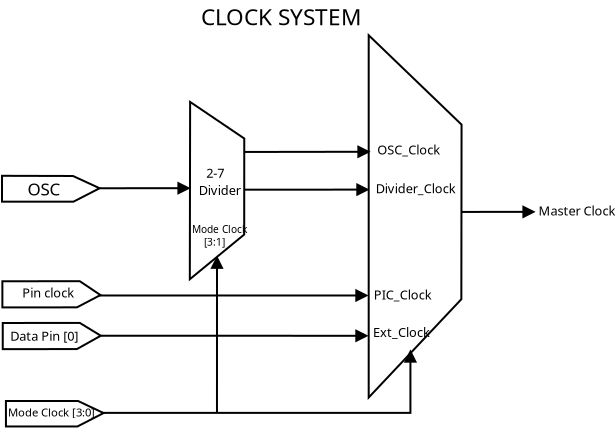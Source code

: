<?xml version="1.0" encoding="UTF-8"?>
<dia:diagram xmlns:dia="http://www.lysator.liu.se/~alla/dia/">
  <dia:layer name="Background" visible="true" active="true">
    <dia:object type="Standard - Polygon" version="0" id="O0">
      <dia:attribute name="obj_pos">
        <dia:point val="11.161,23.24"/>
      </dia:attribute>
      <dia:attribute name="obj_bb">
        <dia:rectangle val="11.111,23.19;16.155,24.563"/>
      </dia:attribute>
      <dia:attribute name="poly_points">
        <dia:point val="11.161,23.24"/>
        <dia:point val="14.769,23.24"/>
        <dia:point val="16.042,23.841"/>
        <dia:point val="14.734,24.513"/>
        <dia:point val="11.163,24.513"/>
      </dia:attribute>
      <dia:attribute name="line_width">
        <dia:real val="0.1"/>
      </dia:attribute>
      <dia:attribute name="show_background">
        <dia:boolean val="true"/>
      </dia:attribute>
    </dia:object>
    <dia:object type="Standard - Polygon" version="0" id="O1">
      <dia:attribute name="obj_pos">
        <dia:point val="11.002,19.338"/>
      </dia:attribute>
      <dia:attribute name="obj_bb">
        <dia:rectangle val="10.952,19.284;16.003,20.696"/>
      </dia:attribute>
      <dia:attribute name="poly_points">
        <dia:point val="11.002,19.338"/>
        <dia:point val="14.853,19.334"/>
        <dia:point val="15.903,19.974"/>
        <dia:point val="14.711,20.642"/>
        <dia:point val="11.002,20.646"/>
      </dia:attribute>
      <dia:attribute name="line_width">
        <dia:real val="0.1"/>
      </dia:attribute>
      <dia:attribute name="show_background">
        <dia:boolean val="true"/>
      </dia:attribute>
    </dia:object>
    <dia:object type="Standard - Polygon" version="0" id="O2">
      <dia:attribute name="obj_pos">
        <dia:point val="20.371,8.285"/>
      </dia:attribute>
      <dia:attribute name="obj_bb">
        <dia:rectangle val="20.305,8.191;23.128,17.256"/>
      </dia:attribute>
      <dia:attribute name="poly_points">
        <dia:point val="20.371,8.285"/>
        <dia:point val="23.078,10.114"/>
        <dia:point val="23.075,14.914"/>
        <dia:point val="20.356,17.15"/>
      </dia:attribute>
      <dia:attribute name="show_background">
        <dia:boolean val="true"/>
      </dia:attribute>
    </dia:object>
    <dia:object type="Standard - Polygon" version="0" id="O3">
      <dia:attribute name="obj_pos">
        <dia:point val="29.3,4.952"/>
      </dia:attribute>
      <dia:attribute name="obj_bb">
        <dia:rectangle val="29.25,4.835;33.993,23.189"/>
      </dia:attribute>
      <dia:attribute name="poly_points">
        <dia:point val="29.3,4.952"/>
        <dia:point val="33.943,9.42"/>
        <dia:point val="33.932,18.149"/>
        <dia:point val="29.3,23.063"/>
      </dia:attribute>
      <dia:attribute name="show_background">
        <dia:boolean val="true"/>
      </dia:attribute>
    </dia:object>
    <dia:object type="Standard - Text" version="1" id="O4">
      <dia:attribute name="obj_pos">
        <dia:point val="29.725,10.918"/>
      </dia:attribute>
      <dia:attribute name="obj_bb">
        <dia:rectangle val="29.725,10.278;32.765,11.051"/>
      </dia:attribute>
      <dia:attribute name="text">
        <dia:composite type="text">
          <dia:attribute name="string">
            <dia:string>#OSC_Clock#</dia:string>
          </dia:attribute>
          <dia:attribute name="font">
            <dia:font family="sans" style="0" name="Helvetica"/>
          </dia:attribute>
          <dia:attribute name="height">
            <dia:real val="0.8"/>
          </dia:attribute>
          <dia:attribute name="pos">
            <dia:point val="29.725,10.918"/>
          </dia:attribute>
          <dia:attribute name="color">
            <dia:color val="#000000"/>
          </dia:attribute>
          <dia:attribute name="alignment">
            <dia:enum val="0"/>
          </dia:attribute>
        </dia:composite>
      </dia:attribute>
      <dia:attribute name="valign">
        <dia:enum val="3"/>
      </dia:attribute>
    </dia:object>
    <dia:object type="Standard - Text" version="1" id="O5">
      <dia:attribute name="obj_pos">
        <dia:point val="29.654,12.845"/>
      </dia:attribute>
      <dia:attribute name="obj_bb">
        <dia:rectangle val="29.654,12.206;33.472,12.978"/>
      </dia:attribute>
      <dia:attribute name="text">
        <dia:composite type="text">
          <dia:attribute name="string">
            <dia:string>#Divider_Clock#</dia:string>
          </dia:attribute>
          <dia:attribute name="font">
            <dia:font family="sans" style="0" name="Helvetica"/>
          </dia:attribute>
          <dia:attribute name="height">
            <dia:real val="0.8"/>
          </dia:attribute>
          <dia:attribute name="pos">
            <dia:point val="29.654,12.845"/>
          </dia:attribute>
          <dia:attribute name="color">
            <dia:color val="#000000"/>
          </dia:attribute>
          <dia:attribute name="alignment">
            <dia:enum val="0"/>
          </dia:attribute>
        </dia:composite>
      </dia:attribute>
      <dia:attribute name="valign">
        <dia:enum val="3"/>
      </dia:attribute>
    </dia:object>
    <dia:object type="Standard - Text" version="1" id="O6">
      <dia:attribute name="obj_pos">
        <dia:point val="29.548,18.166"/>
      </dia:attribute>
      <dia:attribute name="obj_bb">
        <dia:rectangle val="29.548,17.526;32.37,18.299"/>
      </dia:attribute>
      <dia:attribute name="text">
        <dia:composite type="text">
          <dia:attribute name="string">
            <dia:string>#PIC_Clock#</dia:string>
          </dia:attribute>
          <dia:attribute name="font">
            <dia:font family="sans" style="0" name="Helvetica"/>
          </dia:attribute>
          <dia:attribute name="height">
            <dia:real val="0.8"/>
          </dia:attribute>
          <dia:attribute name="pos">
            <dia:point val="29.548,18.166"/>
          </dia:attribute>
          <dia:attribute name="color">
            <dia:color val="#000000"/>
          </dia:attribute>
          <dia:attribute name="alignment">
            <dia:enum val="0"/>
          </dia:attribute>
        </dia:composite>
      </dia:attribute>
      <dia:attribute name="valign">
        <dia:enum val="3"/>
      </dia:attribute>
    </dia:object>
    <dia:object type="Standard - Text" version="1" id="O7">
      <dia:attribute name="obj_pos">
        <dia:point val="29.513,20.04"/>
      </dia:attribute>
      <dia:attribute name="obj_bb">
        <dia:rectangle val="29.513,19.4;32.25,20.173"/>
      </dia:attribute>
      <dia:attribute name="text">
        <dia:composite type="text">
          <dia:attribute name="string">
            <dia:string>#Ext_Clock#</dia:string>
          </dia:attribute>
          <dia:attribute name="font">
            <dia:font family="sans" style="0" name="Helvetica"/>
          </dia:attribute>
          <dia:attribute name="height">
            <dia:real val="0.8"/>
          </dia:attribute>
          <dia:attribute name="pos">
            <dia:point val="29.513,20.04"/>
          </dia:attribute>
          <dia:attribute name="color">
            <dia:color val="#000000"/>
          </dia:attribute>
          <dia:attribute name="alignment">
            <dia:enum val="0"/>
          </dia:attribute>
        </dia:composite>
      </dia:attribute>
      <dia:attribute name="valign">
        <dia:enum val="3"/>
      </dia:attribute>
    </dia:object>
    <dia:object type="Standard - Text" version="1" id="O8">
      <dia:attribute name="obj_pos">
        <dia:point val="37.786,13.959"/>
      </dia:attribute>
      <dia:attribute name="obj_bb">
        <dia:rectangle val="37.786,13.319;41.376,14.092"/>
      </dia:attribute>
      <dia:attribute name="text">
        <dia:composite type="text">
          <dia:attribute name="string">
            <dia:string>#Master Clock#</dia:string>
          </dia:attribute>
          <dia:attribute name="font">
            <dia:font family="sans" style="0" name="Helvetica"/>
          </dia:attribute>
          <dia:attribute name="height">
            <dia:real val="0.8"/>
          </dia:attribute>
          <dia:attribute name="pos">
            <dia:point val="37.786,13.959"/>
          </dia:attribute>
          <dia:attribute name="color">
            <dia:color val="#000000"/>
          </dia:attribute>
          <dia:attribute name="alignment">
            <dia:enum val="0"/>
          </dia:attribute>
        </dia:composite>
      </dia:attribute>
      <dia:attribute name="valign">
        <dia:enum val="3"/>
      </dia:attribute>
    </dia:object>
    <dia:object type="Standard - Text" version="1" id="O9">
      <dia:attribute name="obj_pos">
        <dia:point val="11.269,24.009"/>
      </dia:attribute>
      <dia:attribute name="obj_bb">
        <dia:rectangle val="11.269,23.444;15.547,24.126"/>
      </dia:attribute>
      <dia:attribute name="text">
        <dia:composite type="text">
          <dia:attribute name="string">
            <dia:string>#Mode Clock [3:0]#</dia:string>
          </dia:attribute>
          <dia:attribute name="font">
            <dia:font family="sans" style="0" name="Helvetica"/>
          </dia:attribute>
          <dia:attribute name="height">
            <dia:real val="0.706"/>
          </dia:attribute>
          <dia:attribute name="pos">
            <dia:point val="11.269,24.009"/>
          </dia:attribute>
          <dia:attribute name="color">
            <dia:color val="#000000"/>
          </dia:attribute>
          <dia:attribute name="alignment">
            <dia:enum val="0"/>
          </dia:attribute>
        </dia:composite>
      </dia:attribute>
      <dia:attribute name="valign">
        <dia:enum val="3"/>
      </dia:attribute>
    </dia:object>
    <dia:object type="Standard - Text" version="1" id="O10">
      <dia:attribute name="obj_pos">
        <dia:point val="11.375,20.226"/>
      </dia:attribute>
      <dia:attribute name="obj_bb">
        <dia:rectangle val="11.375,19.586;14.793,20.358"/>
      </dia:attribute>
      <dia:attribute name="text">
        <dia:composite type="text">
          <dia:attribute name="string">
            <dia:string>#Data Pin [0]#</dia:string>
          </dia:attribute>
          <dia:attribute name="font">
            <dia:font family="sans" style="0" name="Helvetica"/>
          </dia:attribute>
          <dia:attribute name="height">
            <dia:real val="0.8"/>
          </dia:attribute>
          <dia:attribute name="pos">
            <dia:point val="11.375,20.226"/>
          </dia:attribute>
          <dia:attribute name="color">
            <dia:color val="#000000"/>
          </dia:attribute>
          <dia:attribute name="alignment">
            <dia:enum val="0"/>
          </dia:attribute>
        </dia:composite>
      </dia:attribute>
      <dia:attribute name="valign">
        <dia:enum val="3"/>
      </dia:attribute>
    </dia:object>
    <dia:object type="Standard - Text" version="1" id="O11">
      <dia:attribute name="obj_pos">
        <dia:point val="20.803,12.934"/>
      </dia:attribute>
      <dia:attribute name="obj_bb">
        <dia:rectangle val="20.803,12.293;22.776,13.066"/>
      </dia:attribute>
      <dia:attribute name="text">
        <dia:composite type="text">
          <dia:attribute name="string">
            <dia:string>#Divider#</dia:string>
          </dia:attribute>
          <dia:attribute name="font">
            <dia:font family="sans" style="0" name="Helvetica"/>
          </dia:attribute>
          <dia:attribute name="height">
            <dia:real val="0.8"/>
          </dia:attribute>
          <dia:attribute name="pos">
            <dia:point val="20.803,12.934"/>
          </dia:attribute>
          <dia:attribute name="color">
            <dia:color val="#000000"/>
          </dia:attribute>
          <dia:attribute name="alignment">
            <dia:enum val="0"/>
          </dia:attribute>
        </dia:composite>
      </dia:attribute>
      <dia:attribute name="valign">
        <dia:enum val="3"/>
      </dia:attribute>
    </dia:object>
    <dia:object type="Standard - Text" version="1" id="O12">
      <dia:attribute name="obj_pos">
        <dia:point val="20.921,4.446"/>
      </dia:attribute>
      <dia:attribute name="obj_bb">
        <dia:rectangle val="20.921,3.316;28.731,4.679"/>
      </dia:attribute>
      <dia:attribute name="text">
        <dia:composite type="text">
          <dia:attribute name="string">
            <dia:string>#CLOCK SYSTEM#</dia:string>
          </dia:attribute>
          <dia:attribute name="font">
            <dia:font family="sans" style="0" name="Helvetica"/>
          </dia:attribute>
          <dia:attribute name="height">
            <dia:real val="1.411"/>
          </dia:attribute>
          <dia:attribute name="pos">
            <dia:point val="20.921,4.446"/>
          </dia:attribute>
          <dia:attribute name="color">
            <dia:color val="#000000"/>
          </dia:attribute>
          <dia:attribute name="alignment">
            <dia:enum val="0"/>
          </dia:attribute>
        </dia:composite>
      </dia:attribute>
      <dia:attribute name="valign">
        <dia:enum val="3"/>
      </dia:attribute>
    </dia:object>
    <dia:object type="Standard - Line" version="0" id="O13">
      <dia:attribute name="obj_pos">
        <dia:point val="33.937,13.784"/>
      </dia:attribute>
      <dia:attribute name="obj_bb">
        <dia:rectangle val="33.887,13.452;37.696,14.114"/>
      </dia:attribute>
      <dia:attribute name="conn_endpoints">
        <dia:point val="33.937,13.784"/>
        <dia:point val="37.584,13.782"/>
      </dia:attribute>
      <dia:attribute name="numcp">
        <dia:int val="1"/>
      </dia:attribute>
      <dia:attribute name="end_arrow">
        <dia:enum val="3"/>
      </dia:attribute>
      <dia:attribute name="end_arrow_length">
        <dia:real val="0.5"/>
      </dia:attribute>
      <dia:attribute name="end_arrow_width">
        <dia:real val="0.5"/>
      </dia:attribute>
      <dia:connections>
        <dia:connection handle="0" to="O3" connection="3"/>
      </dia:connections>
    </dia:object>
    <dia:object type="Standard - ZigZagLine" version="1" id="O14">
      <dia:attribute name="obj_pos">
        <dia:point val="16.007,23.841"/>
      </dia:attribute>
      <dia:attribute name="obj_bb">
        <dia:rectangle val="15.957,20.609;31.717,23.891"/>
      </dia:attribute>
      <dia:attribute name="orth_points">
        <dia:point val="16.007,23.841"/>
        <dia:point val="16.007,23.832"/>
        <dia:point val="31.386,23.832"/>
        <dia:point val="31.386,20.721"/>
      </dia:attribute>
      <dia:attribute name="orth_orient">
        <dia:enum val="1"/>
        <dia:enum val="0"/>
        <dia:enum val="1"/>
      </dia:attribute>
      <dia:attribute name="autorouting">
        <dia:boolean val="false"/>
      </dia:attribute>
      <dia:attribute name="end_arrow">
        <dia:enum val="3"/>
      </dia:attribute>
      <dia:attribute name="end_arrow_length">
        <dia:real val="0.5"/>
      </dia:attribute>
      <dia:attribute name="end_arrow_width">
        <dia:real val="0.5"/>
      </dia:attribute>
    </dia:object>
    <dia:object type="Standard - Line" version="0" id="O15">
      <dia:attribute name="obj_pos">
        <dia:point val="23.059,12.673"/>
      </dia:attribute>
      <dia:attribute name="obj_bb">
        <dia:rectangle val="23.009,12.338;29.392,13"/>
      </dia:attribute>
      <dia:attribute name="conn_endpoints">
        <dia:point val="23.059,12.673"/>
        <dia:point val="29.28,12.669"/>
      </dia:attribute>
      <dia:attribute name="numcp">
        <dia:int val="1"/>
      </dia:attribute>
      <dia:attribute name="end_arrow">
        <dia:enum val="3"/>
      </dia:attribute>
      <dia:attribute name="end_arrow_length">
        <dia:real val="0.5"/>
      </dia:attribute>
      <dia:attribute name="end_arrow_width">
        <dia:real val="0.5"/>
      </dia:attribute>
    </dia:object>
    <dia:object type="Standard - Line" version="0" id="O16">
      <dia:attribute name="obj_pos">
        <dia:point val="15.903,19.974"/>
      </dia:attribute>
      <dia:attribute name="obj_bb">
        <dia:rectangle val="15.854,19.647;29.342,20.309"/>
      </dia:attribute>
      <dia:attribute name="conn_endpoints">
        <dia:point val="15.903,19.974"/>
        <dia:point val="29.23,19.978"/>
      </dia:attribute>
      <dia:attribute name="numcp">
        <dia:int val="1"/>
      </dia:attribute>
      <dia:attribute name="end_arrow">
        <dia:enum val="3"/>
      </dia:attribute>
      <dia:attribute name="end_arrow_length">
        <dia:real val="0.5"/>
      </dia:attribute>
      <dia:attribute name="end_arrow_width">
        <dia:real val="0.5"/>
      </dia:attribute>
      <dia:connections>
        <dia:connection handle="0" to="O1" connection="4"/>
      </dia:connections>
    </dia:object>
    <dia:object type="Standard - Line" version="0" id="O17">
      <dia:attribute name="obj_pos">
        <dia:point val="14.345,17.963"/>
      </dia:attribute>
      <dia:attribute name="obj_bb">
        <dia:rectangle val="14.295,17.632;29.342,18.294"/>
      </dia:attribute>
      <dia:attribute name="conn_endpoints">
        <dia:point val="14.345,17.963"/>
        <dia:point val="29.23,17.963"/>
      </dia:attribute>
      <dia:attribute name="numcp">
        <dia:int val="1"/>
      </dia:attribute>
      <dia:attribute name="end_arrow">
        <dia:enum val="3"/>
      </dia:attribute>
      <dia:attribute name="end_arrow_length">
        <dia:real val="0.5"/>
      </dia:attribute>
      <dia:attribute name="end_arrow_width">
        <dia:real val="0.5"/>
      </dia:attribute>
    </dia:object>
    <dia:object type="Standard - Line" version="0" id="O18">
      <dia:attribute name="obj_pos">
        <dia:point val="23.113,10.786"/>
      </dia:attribute>
      <dia:attribute name="obj_bb">
        <dia:rectangle val="23.063,10.447;29.445,11.109"/>
      </dia:attribute>
      <dia:attribute name="conn_endpoints">
        <dia:point val="23.113,10.786"/>
        <dia:point val="29.333,10.777"/>
      </dia:attribute>
      <dia:attribute name="numcp">
        <dia:int val="1"/>
      </dia:attribute>
      <dia:attribute name="end_arrow">
        <dia:enum val="3"/>
      </dia:attribute>
      <dia:attribute name="end_arrow_length">
        <dia:real val="0.5"/>
      </dia:attribute>
      <dia:attribute name="end_arrow_width">
        <dia:real val="0.5"/>
      </dia:attribute>
    </dia:object>
    <dia:object type="Standard - Text" version="1" id="O19">
      <dia:attribute name="obj_pos">
        <dia:point val="21.18,12.079"/>
      </dia:attribute>
      <dia:attribute name="obj_bb">
        <dia:rectangle val="21.18,11.439;22.112,12.211"/>
      </dia:attribute>
      <dia:attribute name="text">
        <dia:composite type="text">
          <dia:attribute name="string">
            <dia:string>#2-7#</dia:string>
          </dia:attribute>
          <dia:attribute name="font">
            <dia:font family="sans" style="0" name="Helvetica"/>
          </dia:attribute>
          <dia:attribute name="height">
            <dia:real val="0.8"/>
          </dia:attribute>
          <dia:attribute name="pos">
            <dia:point val="21.18,12.079"/>
          </dia:attribute>
          <dia:attribute name="color">
            <dia:color val="#000000"/>
          </dia:attribute>
          <dia:attribute name="alignment">
            <dia:enum val="0"/>
          </dia:attribute>
        </dia:composite>
      </dia:attribute>
      <dia:attribute name="valign">
        <dia:enum val="3"/>
      </dia:attribute>
    </dia:object>
    <dia:object type="Standard - Polygon" version="0" id="O20">
      <dia:attribute name="obj_pos">
        <dia:point val="10.984,17.252"/>
      </dia:attribute>
      <dia:attribute name="obj_bb">
        <dia:rectangle val="10.934,17.198;15.983,18.61"/>
      </dia:attribute>
      <dia:attribute name="poly_points">
        <dia:point val="10.984,17.252"/>
        <dia:point val="14.853,17.248"/>
        <dia:point val="15.886,17.941"/>
        <dia:point val="14.711,18.556"/>
        <dia:point val="10.984,18.56"/>
      </dia:attribute>
      <dia:attribute name="line_width">
        <dia:real val="0.1"/>
      </dia:attribute>
      <dia:attribute name="show_background">
        <dia:boolean val="true"/>
      </dia:attribute>
    </dia:object>
    <dia:object type="Standard - Text" version="1" id="O21">
      <dia:attribute name="obj_pos">
        <dia:point val="11.976,18.069"/>
      </dia:attribute>
      <dia:attribute name="obj_bb">
        <dia:rectangle val="11.976,17.429;14.439,18.202"/>
      </dia:attribute>
      <dia:attribute name="text">
        <dia:composite type="text">
          <dia:attribute name="string">
            <dia:string>#Pin clock#</dia:string>
          </dia:attribute>
          <dia:attribute name="font">
            <dia:font family="sans" style="0" name="Helvetica"/>
          </dia:attribute>
          <dia:attribute name="height">
            <dia:real val="0.8"/>
          </dia:attribute>
          <dia:attribute name="pos">
            <dia:point val="11.976,18.069"/>
          </dia:attribute>
          <dia:attribute name="color">
            <dia:color val="#000000"/>
          </dia:attribute>
          <dia:attribute name="alignment">
            <dia:enum val="0"/>
          </dia:attribute>
        </dia:composite>
      </dia:attribute>
      <dia:attribute name="valign">
        <dia:enum val="3"/>
      </dia:attribute>
    </dia:object>
    <dia:object type="Standard - Text" version="1" id="O22">
      <dia:attribute name="obj_pos">
        <dia:point val="20.467,14.84"/>
      </dia:attribute>
      <dia:attribute name="obj_bb">
        <dia:rectangle val="20.467,14.332;23.02,15.58"/>
      </dia:attribute>
      <dia:attribute name="text">
        <dia:composite type="text">
          <dia:attribute name="string">
            <dia:string>#Mode Clock
    [3:1]#</dia:string>
          </dia:attribute>
          <dia:attribute name="font">
            <dia:font family="sans" style="0" name="Helvetica"/>
          </dia:attribute>
          <dia:attribute name="height">
            <dia:real val="0.635"/>
          </dia:attribute>
          <dia:attribute name="pos">
            <dia:point val="20.467,14.84"/>
          </dia:attribute>
          <dia:attribute name="color">
            <dia:color val="#000000"/>
          </dia:attribute>
          <dia:attribute name="alignment">
            <dia:enum val="0"/>
          </dia:attribute>
        </dia:composite>
      </dia:attribute>
      <dia:attribute name="valign">
        <dia:enum val="3"/>
      </dia:attribute>
    </dia:object>
    <dia:object type="Standard - Polygon" version="0" id="O23">
      <dia:attribute name="obj_pos">
        <dia:point val="10.966,11.979"/>
      </dia:attribute>
      <dia:attribute name="obj_bb">
        <dia:rectangle val="10.915,11.929;15.958,13.323"/>
      </dia:attribute>
      <dia:attribute name="poly_points">
        <dia:point val="10.966,11.979"/>
        <dia:point val="14.513,11.988"/>
        <dia:point val="15.844,12.601"/>
        <dia:point val="14.536,13.273"/>
        <dia:point val="10.965,13.273"/>
      </dia:attribute>
      <dia:attribute name="line_width">
        <dia:real val="0.1"/>
      </dia:attribute>
      <dia:attribute name="show_background">
        <dia:boolean val="true"/>
      </dia:attribute>
    </dia:object>
    <dia:object type="Standard - Text" version="1" id="O24">
      <dia:attribute name="obj_pos">
        <dia:point val="12.241,12.958"/>
      </dia:attribute>
      <dia:attribute name="obj_bb">
        <dia:rectangle val="12.241,12.111;13.823,13.133"/>
      </dia:attribute>
      <dia:attribute name="text">
        <dia:composite type="text">
          <dia:attribute name="string">
            <dia:string>#OSC#</dia:string>
          </dia:attribute>
          <dia:attribute name="font">
            <dia:font family="sans" style="0" name="Helvetica"/>
          </dia:attribute>
          <dia:attribute name="height">
            <dia:real val="1.058"/>
          </dia:attribute>
          <dia:attribute name="pos">
            <dia:point val="12.241,12.958"/>
          </dia:attribute>
          <dia:attribute name="color">
            <dia:color val="#000000"/>
          </dia:attribute>
          <dia:attribute name="alignment">
            <dia:enum val="0"/>
          </dia:attribute>
        </dia:composite>
      </dia:attribute>
      <dia:attribute name="valign">
        <dia:enum val="3"/>
      </dia:attribute>
    </dia:object>
    <dia:object type="Standard - Line" version="0" id="O25">
      <dia:attribute name="obj_pos">
        <dia:point val="15.844,12.601"/>
      </dia:attribute>
      <dia:attribute name="obj_bb">
        <dia:rectangle val="15.794,12.268;20.447,12.929"/>
      </dia:attribute>
      <dia:attribute name="conn_endpoints">
        <dia:point val="15.844,12.601"/>
        <dia:point val="20.335,12.598"/>
      </dia:attribute>
      <dia:attribute name="numcp">
        <dia:int val="1"/>
      </dia:attribute>
      <dia:attribute name="end_arrow">
        <dia:enum val="3"/>
      </dia:attribute>
      <dia:attribute name="end_arrow_length">
        <dia:real val="0.5"/>
      </dia:attribute>
      <dia:attribute name="end_arrow_width">
        <dia:real val="0.5"/>
      </dia:attribute>
      <dia:connections>
        <dia:connection handle="0" to="O23" connection="4"/>
      </dia:connections>
    </dia:object>
    <dia:object type="Standard - Line" version="0" id="O26">
      <dia:attribute name="obj_pos">
        <dia:point val="21.714,23.832"/>
      </dia:attribute>
      <dia:attribute name="obj_bb">
        <dia:rectangle val="21.384,15.92;22.046,23.882"/>
      </dia:attribute>
      <dia:attribute name="conn_endpoints">
        <dia:point val="21.714,23.832"/>
        <dia:point val="21.715,16.032"/>
      </dia:attribute>
      <dia:attribute name="numcp">
        <dia:int val="1"/>
      </dia:attribute>
      <dia:attribute name="end_arrow">
        <dia:enum val="3"/>
      </dia:attribute>
      <dia:attribute name="end_arrow_length">
        <dia:real val="0.5"/>
      </dia:attribute>
      <dia:attribute name="end_arrow_width">
        <dia:real val="0.5"/>
      </dia:attribute>
      <dia:connections>
        <dia:connection handle="1" to="O2" connection="5"/>
      </dia:connections>
    </dia:object>
  </dia:layer>
</dia:diagram>
